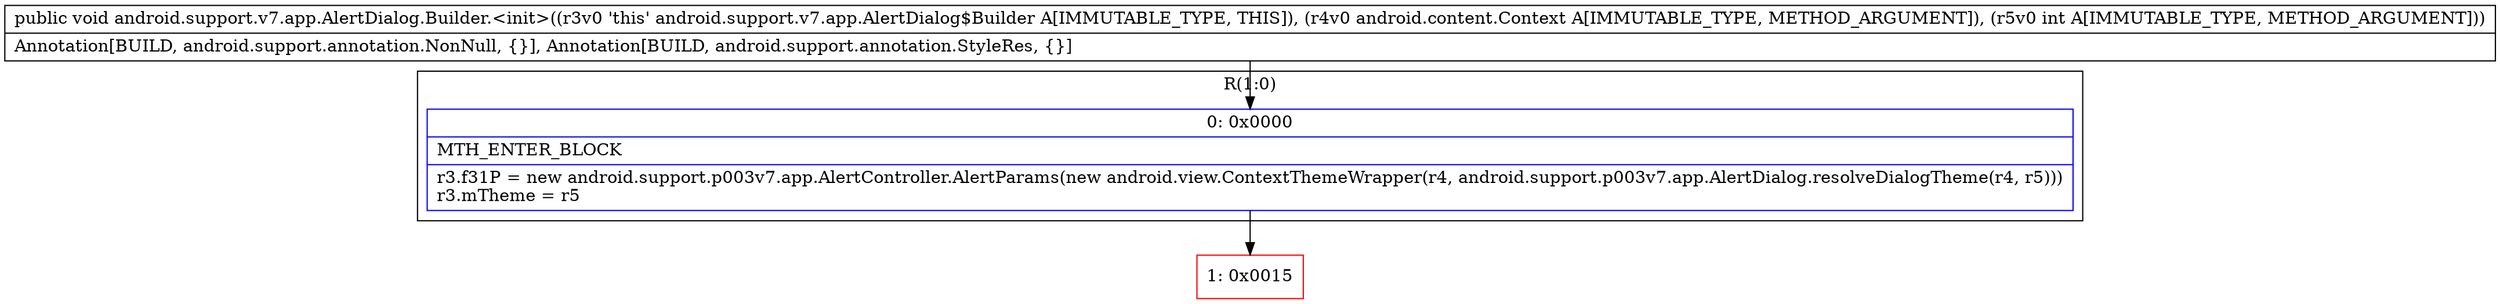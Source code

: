 digraph "CFG forandroid.support.v7.app.AlertDialog.Builder.\<init\>(Landroid\/content\/Context;I)V" {
subgraph cluster_Region_1138666942 {
label = "R(1:0)";
node [shape=record,color=blue];
Node_0 [shape=record,label="{0\:\ 0x0000|MTH_ENTER_BLOCK\l|r3.f31P = new android.support.p003v7.app.AlertController.AlertParams(new android.view.ContextThemeWrapper(r4, android.support.p003v7.app.AlertDialog.resolveDialogTheme(r4, r5)))\lr3.mTheme = r5\l}"];
}
Node_1 [shape=record,color=red,label="{1\:\ 0x0015}"];
MethodNode[shape=record,label="{public void android.support.v7.app.AlertDialog.Builder.\<init\>((r3v0 'this' android.support.v7.app.AlertDialog$Builder A[IMMUTABLE_TYPE, THIS]), (r4v0 android.content.Context A[IMMUTABLE_TYPE, METHOD_ARGUMENT]), (r5v0 int A[IMMUTABLE_TYPE, METHOD_ARGUMENT]))  | Annotation[BUILD, android.support.annotation.NonNull, \{\}], Annotation[BUILD, android.support.annotation.StyleRes, \{\}]\l}"];
MethodNode -> Node_0;
Node_0 -> Node_1;
}

